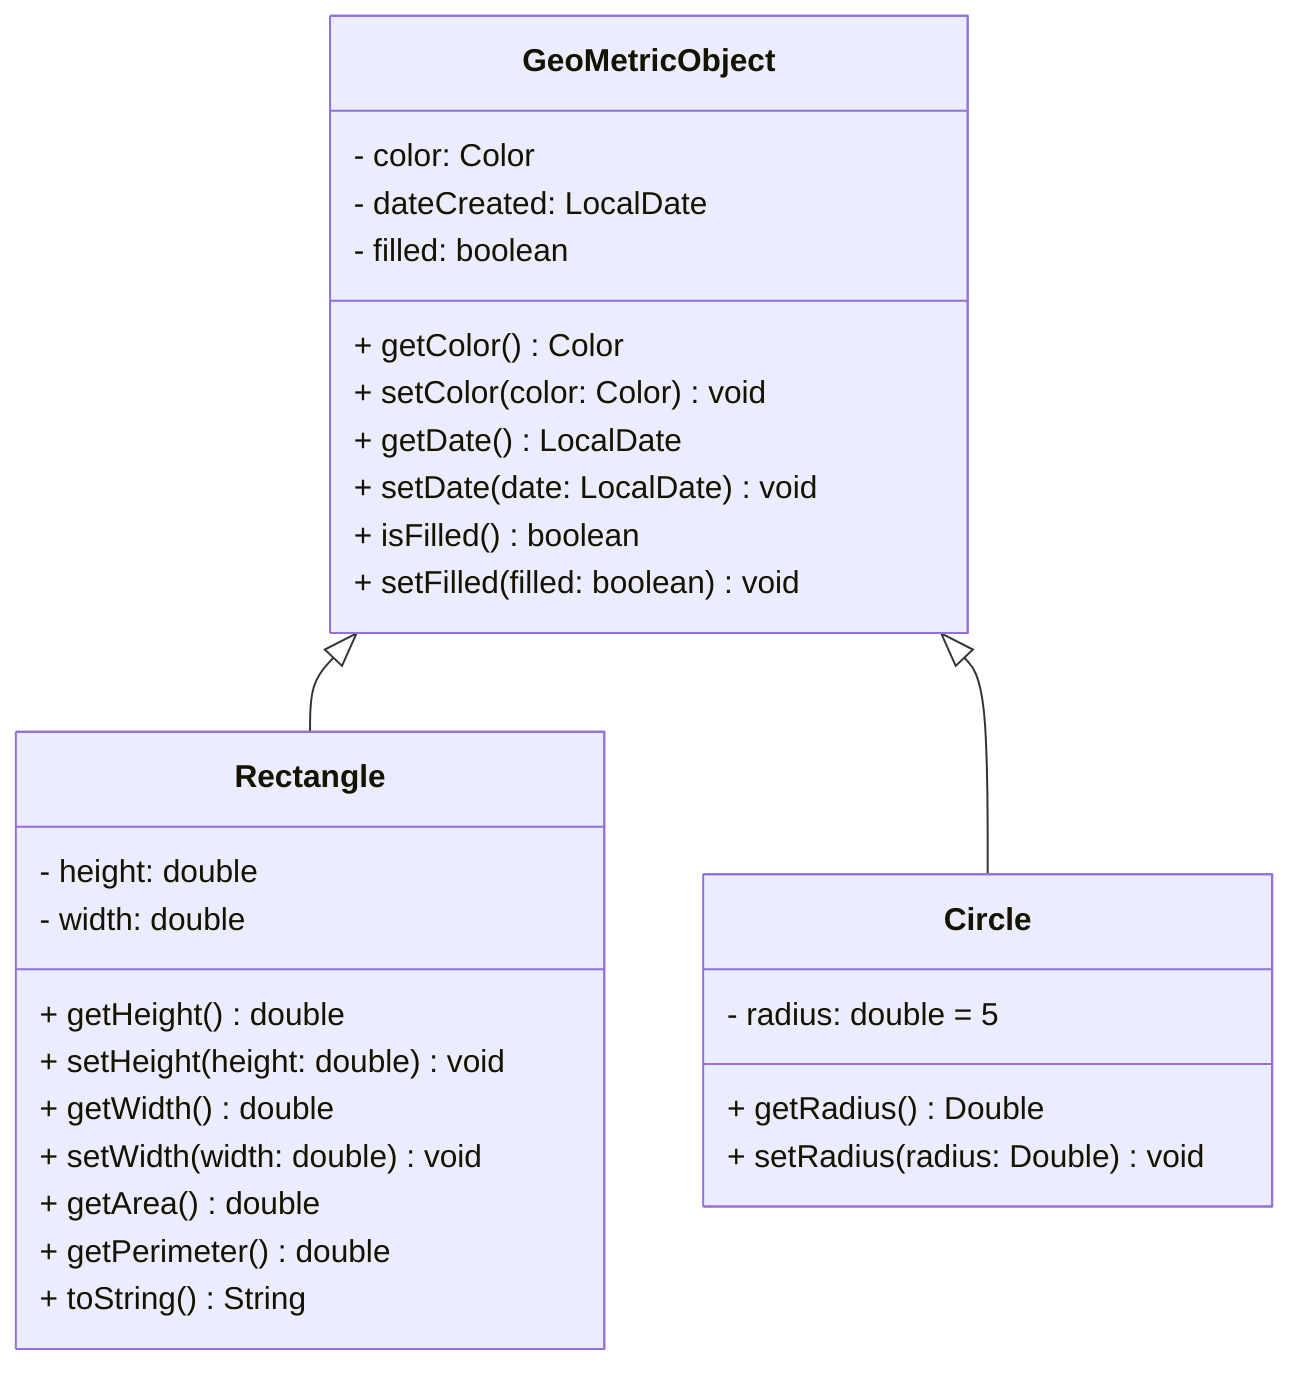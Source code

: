 classDiagram
    class GeoMetricObject {
        - color: Color
        - dateCreated: LocalDate
        - filled: boolean

        + getColor() Color
        + setColor(color: Color) void
        + getDate() LocalDate
        + setDate(date: LocalDate) void
        + isFilled() boolean
        + setFilled(filled: boolean) void
    }

    class Rectangle {
        - height: double
        - width: double

        + getHeight() double
        + setHeight(height: double) void
        + getWidth() double
        + setWidth(width: double) void

        + getArea() double
        + getPerimeter() double
        + toString() String
    }

    class Circle {
        - radius: double = 5

        + getRadius() Double
        + setRadius(radius: Double) void
    }

    GeoMetricObject <|-- Rectangle
    GeoMetricObject <|-- Circle